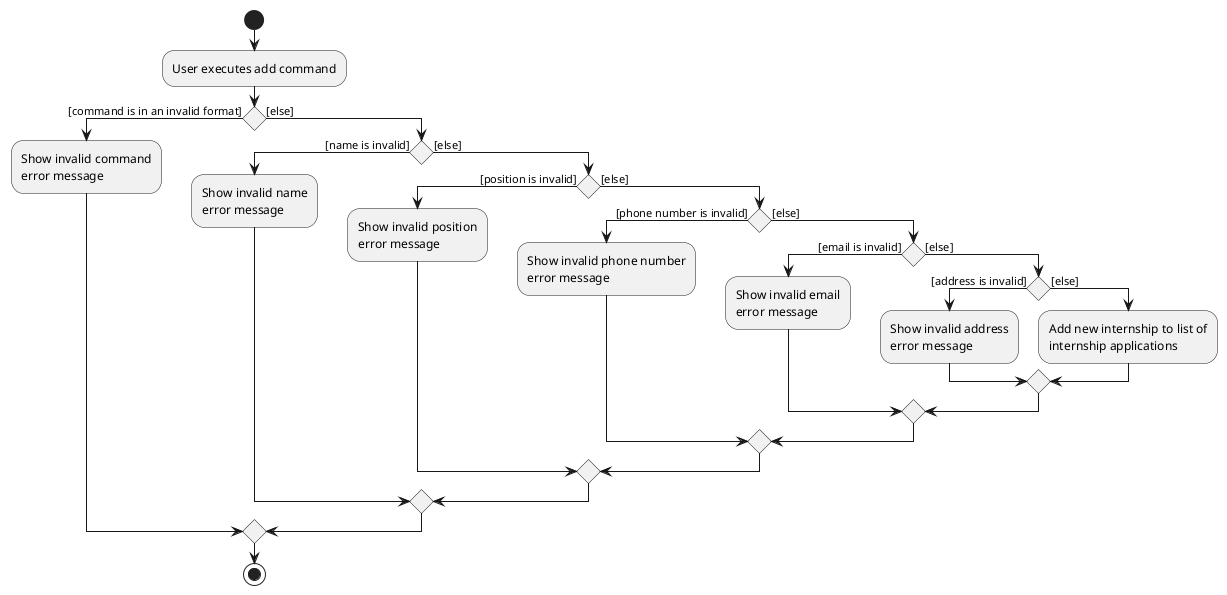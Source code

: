 @startuml
start
:User executes add command;

'Since the beta syntax does not support placing the condition outside the
'diamond we place it as the true branch instead.

if () then ([command is in an invalid format])
    :Show invalid command
    error message;

else ([else])
    if () then ([name is invalid])
    :Show invalid name
    error message;

    else ([else])
        if () then ([position is invalid])
            :Show invalid position
            error message;

        else ([else])
            if () then ([phone number is invalid])
                :Show invalid phone number
                error message;

            else ([else])
                if () then ([email is invalid])
                    :Show invalid email
                    error message;

                else ([else])
                    if () then ([address is invalid])
                        :Show invalid address
                        error message;

                        else ([else])
                        :Add new internship to list of
                        internship applications;
                    endif
                endif
            endif
        endif
    endif
endif
stop
@enduml
